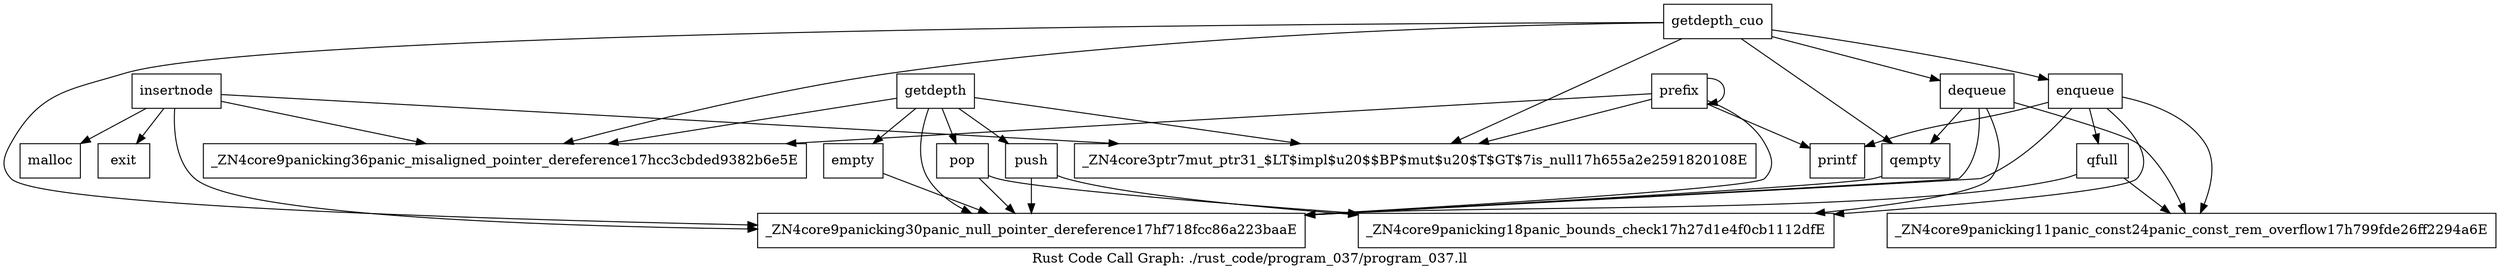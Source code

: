 digraph "Rust Code Call Graph: ./rust_code/program_037/program_037.ll" {
	label="Rust Code Call Graph: ./rust_code/program_037/program_037.ll";

	Node0x55d47a02d6f0 [shape=record,label="{_ZN4core3ptr7mut_ptr31_$LT$impl$u20$$BP$mut$u20$T$GT$7is_null17h655a2e2591820108E}"];
	Node0x55d47a030ca0 [shape=record,label="{insertnode}"];
	Node0x55d47a030ca0 -> Node0x55d47a032770;
	Node0x55d47a030ca0 -> Node0x55d47a02d6f0;
	Node0x55d47a030ca0 -> Node0x55d47a0342e0;
	Node0x55d47a030ca0 -> Node0x55d47a036ed0;
	Node0x55d47a030ca0 -> Node0x55d47a036280;
	Node0x55d47a037120 [shape=record,label="{prefix}"];
	Node0x55d47a037120 -> Node0x55d47a02d6f0;
	Node0x55d47a037120 -> Node0x55d47a036ed0;
	Node0x55d47a037120 -> Node0x55d47a038200;
	Node0x55d47a037120 -> Node0x55d47a036280;
	Node0x55d47a037120 -> Node0x55d47a037120;
	Node0x55d47a01a9c0 [shape=record,label="{push}"];
	Node0x55d47a01a9c0 -> Node0x55d47a036280;
	Node0x55d47a01a9c0 -> Node0x55d47a069690;
	Node0x55d47a03ca40 [shape=record,label="{pop}"];
	Node0x55d47a03ca40 -> Node0x55d47a036280;
	Node0x55d47a03ca40 -> Node0x55d47a069690;
	Node0x55d47a069860 [shape=record,label="{empty}"];
	Node0x55d47a069860 -> Node0x55d47a036280;
	Node0x55d47a03f170 [shape=record,label="{getdepth}"];
	Node0x55d47a03f170 -> Node0x55d47a02d6f0;
	Node0x55d47a03f170 -> Node0x55d47a036280;
	Node0x55d47a03f170 -> Node0x55d47a069860;
	Node0x55d47a03f170 -> Node0x55d47a036ed0;
	Node0x55d47a03f170 -> Node0x55d47a03ca40;
	Node0x55d47a03f170 -> Node0x55d47a01a9c0;
	Node0x55d47a032770 [shape=record,label="{malloc}"];
	Node0x55d47a036ed0 [shape=record,label="{_ZN4core9panicking36panic_misaligned_pointer_dereference17hcc3cbded9382b6e5E}"];
	Node0x55d47a036280 [shape=record,label="{_ZN4core9panicking30panic_null_pointer_dereference17hf718fcc86a223baaE}"];
	Node0x55d47a0342e0 [shape=record,label="{exit}"];
	Node0x55d47a038200 [shape=record,label="{printf}"];
	Node0x55d47a069690 [shape=record,label="{_ZN4core9panicking18panic_bounds_check17h27d1e4f0cb1112dfE}"];
	Node0x55d47a044bd0 [shape=record,label="{_ZN4core9panicking11panic_const24panic_const_rem_overflow17h799fde26ff2294a6E}"];
	Node0x55d47a0420f0 [shape=record,label="{qempty}"];
	Node0x55d47a0420f0 -> Node0x55d47a036280;
	Node0x55d47a0432a0 [shape=record,label="{qfull}"];
	Node0x55d47a0432a0 -> Node0x55d47a036280;
	Node0x55d47a0432a0 -> Node0x55d47a044bd0;
	Node0x55d47a046bd0 [shape=record,label="{enqueue}"];
	Node0x55d47a046bd0 -> Node0x55d47a0432a0;
	Node0x55d47a046bd0 -> Node0x55d47a038200;
	Node0x55d47a046bd0 -> Node0x55d47a036280;
	Node0x55d47a046bd0 -> Node0x55d47a069690;
	Node0x55d47a046bd0 -> Node0x55d47a044bd0;
	Node0x55d47a0479f0 [shape=record,label="{dequeue}"];
	Node0x55d47a0479f0 -> Node0x55d47a0420f0;
	Node0x55d47a0479f0 -> Node0x55d47a036280;
	Node0x55d47a0479f0 -> Node0x55d47a069690;
	Node0x55d47a0479f0 -> Node0x55d47a044bd0;
	Node0x55d47a049900 [shape=record,label="{getdepth_cuo}"];
	Node0x55d47a049900 -> Node0x55d47a02d6f0;
	Node0x55d47a049900 -> Node0x55d47a036ed0;
	Node0x55d47a049900 -> Node0x55d47a046bd0;
	Node0x55d47a049900 -> Node0x55d47a036280;
	Node0x55d47a049900 -> Node0x55d47a0420f0;
	Node0x55d47a049900 -> Node0x55d47a0479f0;
}
